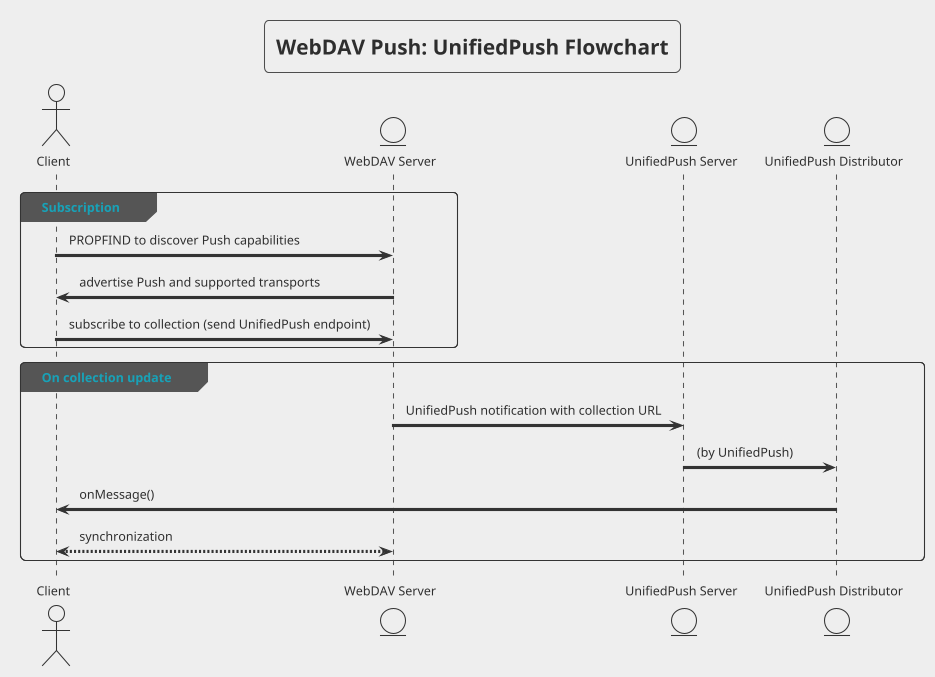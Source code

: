 @startuml
!theme sketchy-outline
skinparam backgroundColor #eeeeee
skinparam handwritten false

title WebDAV Push: UnifiedPush Flowchart

actor Client as C
entity "WebDAV Server" as WS
entity "UnifiedPush Server" as UPS
entity "UnifiedPush Distributor" as UPD

group Subscription
C -> WS: PROPFIND to discover Push capabilities
C <- WS: advertise Push and supported transports

C -> WS: subscribe to collection (send UnifiedPush endpoint)
end

group On collection update
WS -> UPS: UnifiedPush notification with collection URL

UPS -> UPD: (by UnifiedPush)

UPD -> C: onMessage()
C <--> WS: synchronization 
end

@enduml
